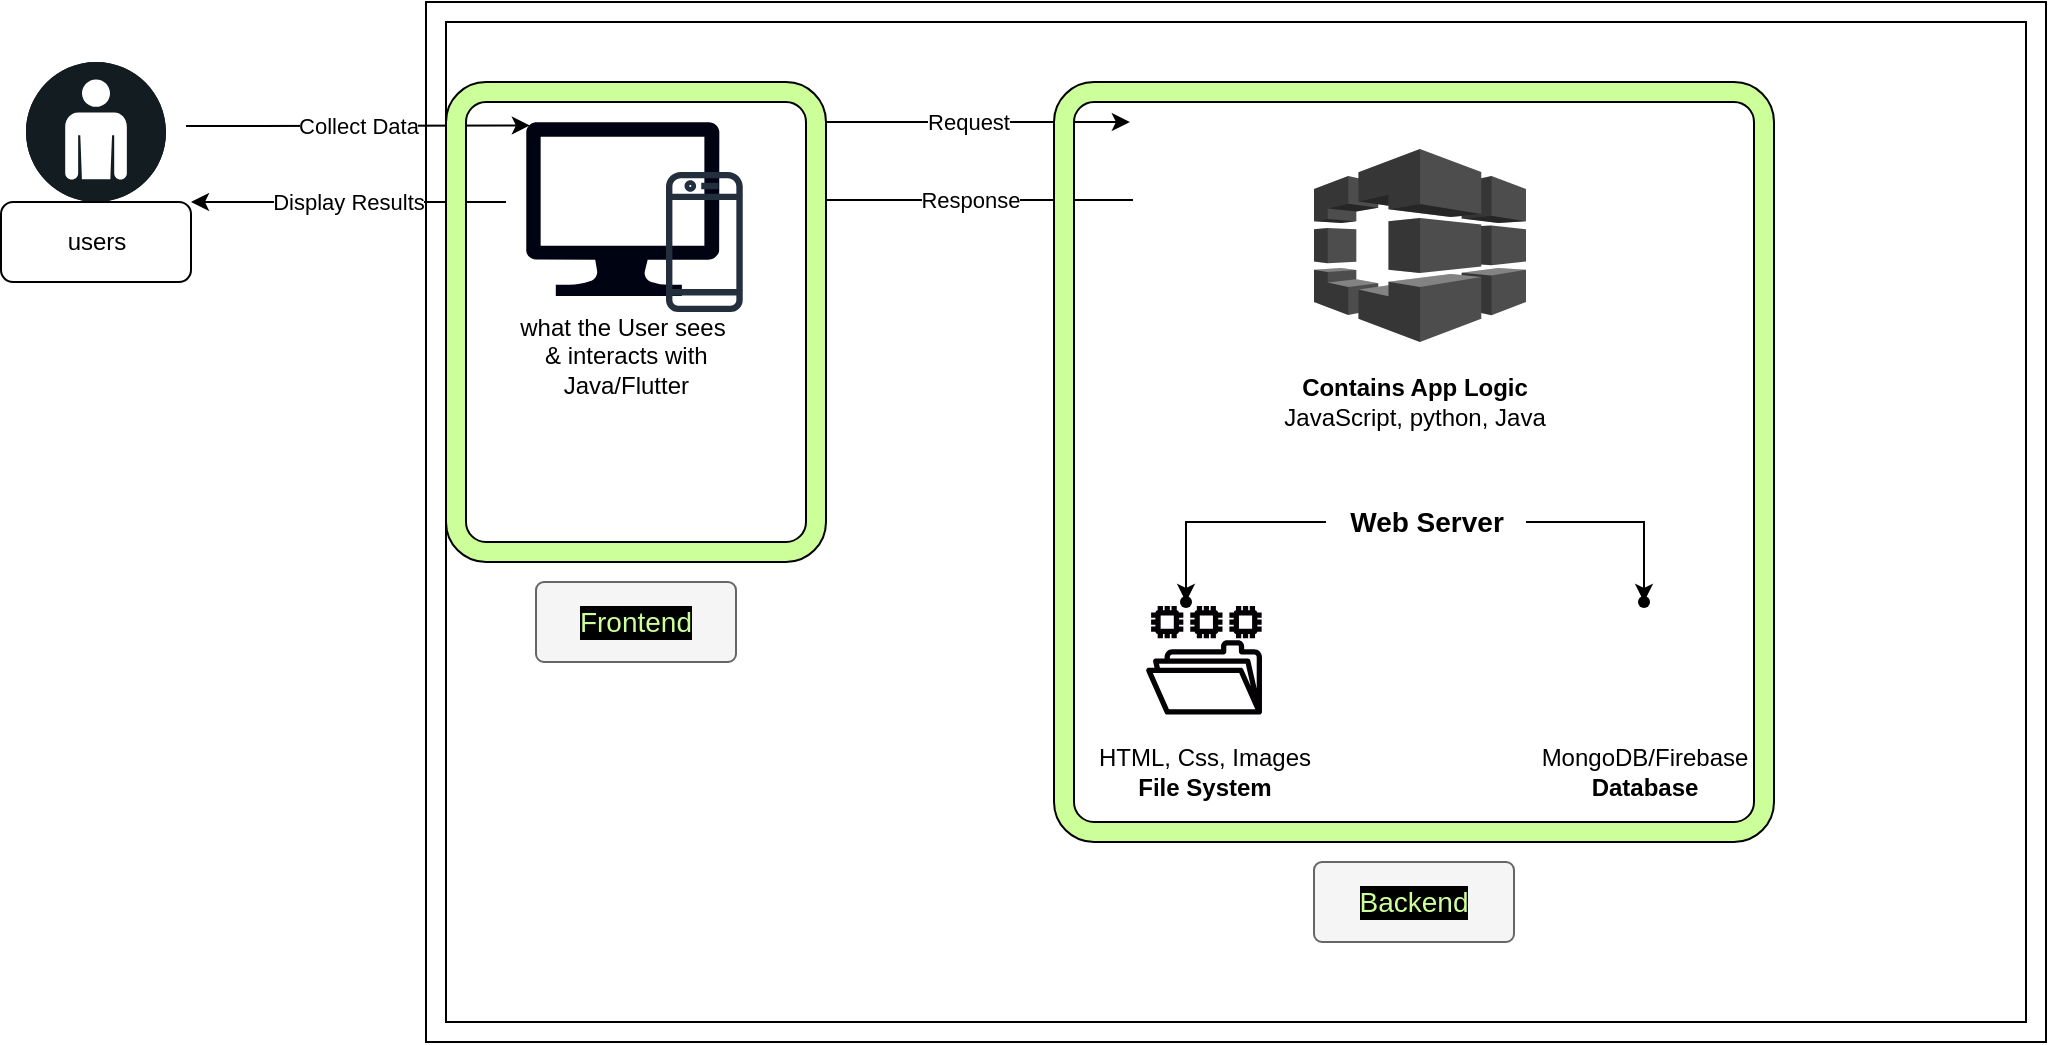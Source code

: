 <mxfile version="20.7.4" type="github">
  <diagram id="hIhORV18lqFL8jsB25z2" name="‫עמוד-1‬">
    <mxGraphModel dx="1711" dy="742" grid="1" gridSize="10" guides="1" tooltips="1" connect="1" arrows="1" fold="1" page="1" pageScale="1" pageWidth="3000" pageHeight="1000" math="0" shadow="0">
      <root>
        <mxCell id="0" />
        <mxCell id="1" parent="0" />
        <mxCell id="jKizmjM9I2cJXeQCZ9uv-1" value="" style="fillColor=#131c20;verticalLabelPosition=bottom;sketch=0;html=1;strokeColor=#ffffff;verticalAlign=top;align=center;points=[[0.145,0.145,0],[0.5,0,0],[0.855,0.145,0],[1,0.5,0],[0.855,0.855,0],[0.5,1,0],[0.145,0.855,0],[0,0.5,0]];pointerEvents=1;shape=mxgraph.cisco_safe.compositeIcon;bgIcon=ellipse;resIcon=mxgraph.cisco_safe.capability.user;" parent="1" vertex="1">
          <mxGeometry x="40" y="90" width="70" height="70" as="geometry" />
        </mxCell>
        <mxCell id="jKizmjM9I2cJXeQCZ9uv-2" value="users" style="rounded=1;whiteSpace=wrap;html=1;" parent="1" vertex="1">
          <mxGeometry x="27.5" y="160" width="95" height="40" as="geometry" />
        </mxCell>
        <mxCell id="jKizmjM9I2cJXeQCZ9uv-3" value="" style="verticalLabelPosition=bottom;verticalAlign=top;html=1;shape=mxgraph.basic.frame;dx=10;whiteSpace=wrap;" parent="1" vertex="1">
          <mxGeometry x="240" y="60" width="810" height="520" as="geometry" />
        </mxCell>
        <mxCell id="jKizmjM9I2cJXeQCZ9uv-4" value="" style="sketch=0;aspect=fixed;pointerEvents=1;shadow=0;dashed=0;html=1;strokeColor=none;labelPosition=center;verticalLabelPosition=bottom;verticalAlign=top;align=center;fillColor=#000312;shape=mxgraph.azure.computer" parent="1" vertex="1">
          <mxGeometry x="290" y="120" width="96.67" height="87" as="geometry" />
        </mxCell>
        <mxCell id="jKizmjM9I2cJXeQCZ9uv-5" value="" style="sketch=0;outlineConnect=0;fontColor=#232F3E;gradientColor=none;fillColor=#232F3D;strokeColor=none;dashed=0;verticalLabelPosition=bottom;verticalAlign=top;align=center;html=1;fontSize=12;fontStyle=0;aspect=fixed;pointerEvents=1;shape=mxgraph.aws4.mobile_client;" parent="1" vertex="1">
          <mxGeometry x="360" y="143.5" width="38.37" height="73" as="geometry" />
        </mxCell>
        <mxCell id="jKizmjM9I2cJXeQCZ9uv-7" value="" style="endArrow=classic;html=1;rounded=0;entryX=0.02;entryY=0.02;entryDx=0;entryDy=0;entryPerimeter=0;" parent="1" target="jKizmjM9I2cJXeQCZ9uv-4" edge="1">
          <mxGeometry relative="1" as="geometry">
            <mxPoint x="120" y="122" as="sourcePoint" />
            <mxPoint x="290.003" y="131.74" as="targetPoint" />
            <Array as="points" />
          </mxGeometry>
        </mxCell>
        <mxCell id="jKizmjM9I2cJXeQCZ9uv-8" value="Collect Data" style="edgeLabel;resizable=0;html=1;align=center;verticalAlign=middle;fillColor=#131c20;" parent="jKizmjM9I2cJXeQCZ9uv-7" connectable="0" vertex="1">
          <mxGeometry relative="1" as="geometry" />
        </mxCell>
        <mxCell id="jKizmjM9I2cJXeQCZ9uv-9" value="" style="endArrow=classic;html=1;rounded=0;entryX=1;entryY=0;entryDx=0;entryDy=0;" parent="1" target="jKizmjM9I2cJXeQCZ9uv-2" edge="1">
          <mxGeometry relative="1" as="geometry">
            <mxPoint x="280" y="160" as="sourcePoint" />
            <mxPoint x="120" y="150" as="targetPoint" />
          </mxGeometry>
        </mxCell>
        <mxCell id="jKizmjM9I2cJXeQCZ9uv-10" value="Display Results" style="edgeLabel;resizable=0;html=1;align=center;verticalAlign=middle;fillColor=#131c20;" parent="jKizmjM9I2cJXeQCZ9uv-9" connectable="0" vertex="1">
          <mxGeometry relative="1" as="geometry" />
        </mxCell>
        <mxCell id="jKizmjM9I2cJXeQCZ9uv-14" value="what the User sees&lt;br&gt;&amp;nbsp;&amp;amp; interacts with&lt;br&gt;&amp;nbsp;Java/Flutter" style="text;html=1;align=center;verticalAlign=middle;resizable=0;points=[];autosize=1;strokeColor=none;fillColor=none;" parent="1" vertex="1">
          <mxGeometry x="273.34" y="207" width="130" height="60" as="geometry" />
        </mxCell>
        <mxCell id="jKizmjM9I2cJXeQCZ9uv-17" value="" style="sketch=0;outlineConnect=0;fontColor=#232F3E;gradientColor=none;fillColor=#020002;strokeColor=none;dashed=0;verticalLabelPosition=bottom;verticalAlign=top;align=center;html=1;fontSize=12;fontStyle=0;aspect=fixed;pointerEvents=1;shape=mxgraph.aws4.file_system;" parent="1" vertex="1">
          <mxGeometry x="600" y="362" width="58" height="54.28" as="geometry" />
        </mxCell>
        <mxCell id="jKizmjM9I2cJXeQCZ9uv-18" value="HTML, Css, Images&lt;br&gt;&lt;b&gt;File System&lt;/b&gt;" style="text;html=1;align=center;verticalAlign=middle;resizable=0;points=[];autosize=1;strokeColor=none;fillColor=none;" parent="1" vertex="1">
          <mxGeometry x="564" y="425" width="130" height="40" as="geometry" />
        </mxCell>
        <mxCell id="jKizmjM9I2cJXeQCZ9uv-20" value="" style="shape=image;html=1;verticalAlign=top;verticalLabelPosition=bottom;labelBackgroundColor=#ffffff;imageAspect=0;aspect=fixed;image=https://cdn0.iconfinder.com/data/icons/evericons-24px-vol-2/24/database-128.png;fontColor=none;fillColor=#020002;" parent="1" vertex="1">
          <mxGeometry x="820" y="362" width="58" height="58" as="geometry" />
        </mxCell>
        <mxCell id="jKizmjM9I2cJXeQCZ9uv-21" value="MongoDB/Firebase&lt;br&gt;&lt;b&gt;Database&lt;/b&gt;" style="text;html=1;align=center;verticalAlign=middle;resizable=0;points=[];autosize=1;strokeColor=none;fillColor=none;fontColor=none;" parent="1" vertex="1">
          <mxGeometry x="784" y="425" width="130" height="40" as="geometry" />
        </mxCell>
        <mxCell id="jKizmjM9I2cJXeQCZ9uv-30" value="&lt;b&gt;Contains App Logic&lt;/b&gt;&lt;br&gt;JavaScript, python, Java" style="text;html=1;align=center;verticalAlign=middle;resizable=0;points=[];autosize=1;strokeColor=none;fillColor=none;fontColor=none;" parent="1" vertex="1">
          <mxGeometry x="659" y="240" width="150" height="40" as="geometry" />
        </mxCell>
        <mxCell id="jKizmjM9I2cJXeQCZ9uv-31" value="" style="endArrow=classic;html=1;rounded=0;entryX=0.02;entryY=0.02;entryDx=0;entryDy=0;entryPerimeter=0;" parent="1" edge="1">
          <mxGeometry relative="1" as="geometry">
            <mxPoint x="430" y="120" as="sourcePoint" />
            <mxPoint x="591.933" y="120.0" as="targetPoint" />
            <Array as="points" />
          </mxGeometry>
        </mxCell>
        <mxCell id="jKizmjM9I2cJXeQCZ9uv-32" value="Request" style="edgeLabel;resizable=0;html=1;align=center;verticalAlign=middle;fillColor=#131c20;" parent="jKizmjM9I2cJXeQCZ9uv-31" connectable="0" vertex="1">
          <mxGeometry relative="1" as="geometry" />
        </mxCell>
        <mxCell id="jKizmjM9I2cJXeQCZ9uv-33" value="" style="endArrow=classic;html=1;rounded=0;entryX=1;entryY=0;entryDx=0;entryDy=0;" parent="1" edge="1">
          <mxGeometry relative="1" as="geometry">
            <mxPoint x="593.5" y="159.05" as="sourcePoint" />
            <mxPoint x="430" y="159.05" as="targetPoint" />
          </mxGeometry>
        </mxCell>
        <mxCell id="jKizmjM9I2cJXeQCZ9uv-34" value="Response" style="edgeLabel;resizable=0;html=1;align=center;verticalAlign=middle;fillColor=#131c20;" parent="jKizmjM9I2cJXeQCZ9uv-33" connectable="0" vertex="1">
          <mxGeometry relative="1" as="geometry" />
        </mxCell>
        <mxCell id="jKizmjM9I2cJXeQCZ9uv-50" value="" style="edgeStyle=orthogonalEdgeStyle;rounded=0;orthogonalLoop=1;jettySize=auto;html=1;fontSize=14;fontColor=none;" parent="1" source="jKizmjM9I2cJXeQCZ9uv-35" target="jKizmjM9I2cJXeQCZ9uv-49" edge="1">
          <mxGeometry relative="1" as="geometry" />
        </mxCell>
        <mxCell id="jKizmjM9I2cJXeQCZ9uv-52" value="" style="edgeStyle=orthogonalEdgeStyle;rounded=0;orthogonalLoop=1;jettySize=auto;html=1;fontSize=14;fontColor=none;" parent="1" source="jKizmjM9I2cJXeQCZ9uv-35" target="jKizmjM9I2cJXeQCZ9uv-51" edge="1">
          <mxGeometry relative="1" as="geometry" />
        </mxCell>
        <mxCell id="jKizmjM9I2cJXeQCZ9uv-35" value="&lt;b&gt;&lt;font style=&quot;font-size: 14px;&quot;&gt;Web Server&lt;/font&gt;&lt;/b&gt;" style="text;html=1;align=center;verticalAlign=middle;resizable=0;points=[];autosize=1;strokeColor=none;fillColor=none;fontColor=none;" parent="1" vertex="1">
          <mxGeometry x="690" y="305" width="100" height="30" as="geometry" />
        </mxCell>
        <mxCell id="jKizmjM9I2cJXeQCZ9uv-49" value="" style="shape=waypoint;sketch=0;size=6;pointerEvents=1;points=[];fillColor=none;resizable=0;rotatable=0;perimeter=centerPerimeter;snapToPoint=1;labelBackgroundColor=#000000;fontSize=14;fontColor=none;" parent="1" vertex="1">
          <mxGeometry x="829" y="340" width="40" height="40" as="geometry" />
        </mxCell>
        <mxCell id="jKizmjM9I2cJXeQCZ9uv-51" value="" style="shape=waypoint;sketch=0;size=6;pointerEvents=1;points=[];fillColor=none;resizable=0;rotatable=0;perimeter=centerPerimeter;snapToPoint=1;labelBackgroundColor=#000000;fontSize=14;fontColor=none;" parent="1" vertex="1">
          <mxGeometry x="600" y="340" width="40" height="40" as="geometry" />
        </mxCell>
        <mxCell id="jKizmjM9I2cJXeQCZ9uv-61" value="&lt;font color=&quot;#ccff99&quot;&gt;Backend&lt;/font&gt;" style="rounded=1;arcSize=10;whiteSpace=wrap;html=1;align=center;labelBackgroundColor=#000000;fontSize=14;fillColor=#f5f5f5;fontColor=#333333;strokeColor=#666666;" parent="1" vertex="1">
          <mxGeometry x="684" y="490" width="100" height="40" as="geometry" />
        </mxCell>
        <mxCell id="jKizmjM9I2cJXeQCZ9uv-62" value="" style="verticalLabelPosition=bottom;verticalAlign=top;html=1;shape=mxgraph.basic.rounded_frame;dx=10;whiteSpace=wrap;labelBackgroundColor=#FFFFFF;fontSize=14;fontColor=#CCFF99;fillColor=#CCFF99;" parent="1" vertex="1">
          <mxGeometry x="250" y="100" width="190" height="240" as="geometry" />
        </mxCell>
        <mxCell id="jKizmjM9I2cJXeQCZ9uv-65" value="&lt;font color=&quot;#ccff99&quot;&gt;Frontend&lt;br&gt;&lt;/font&gt;" style="rounded=1;arcSize=10;whiteSpace=wrap;html=1;align=center;labelBackgroundColor=#000000;fontSize=14;fillColor=#f5f5f5;fontColor=#333333;strokeColor=#666666;" parent="1" vertex="1">
          <mxGeometry x="295" y="350" width="100" height="40" as="geometry" />
        </mxCell>
        <mxCell id="jKizmjM9I2cJXeQCZ9uv-66" value="" style="verticalLabelPosition=bottom;verticalAlign=top;html=1;shape=mxgraph.basic.rounded_frame;dx=10;whiteSpace=wrap;labelBackgroundColor=#FFFFFF;fontSize=14;fontColor=#CCFF99;fillColor=#CCFF99;" parent="1" vertex="1">
          <mxGeometry x="554" y="100" width="360" height="380" as="geometry" />
        </mxCell>
        <mxCell id="jKizmjM9I2cJXeQCZ9uv-69" value="" style="outlineConnect=0;dashed=0;verticalLabelPosition=bottom;verticalAlign=top;align=center;html=1;shape=mxgraph.aws3.codebuild;fillColor=#4D4D4D;gradientColor=none;labelBackgroundColor=#FFFFFF;fontSize=14;fontColor=#CCFF99;" parent="1" vertex="1">
          <mxGeometry x="684" y="133.5" width="106" height="96.5" as="geometry" />
        </mxCell>
      </root>
    </mxGraphModel>
  </diagram>
</mxfile>
